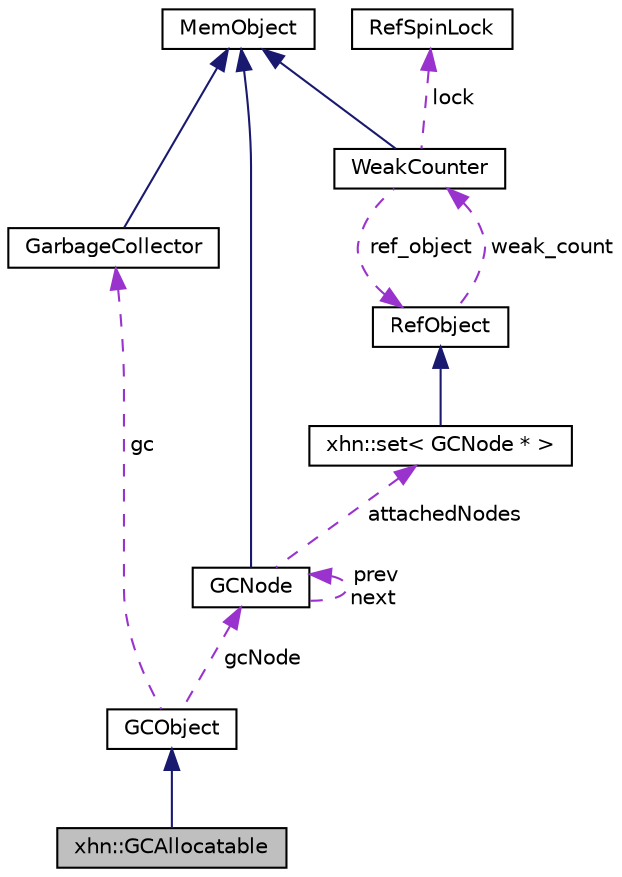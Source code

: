 digraph "xhn::GCAllocatable"
{
  edge [fontname="Helvetica",fontsize="10",labelfontname="Helvetica",labelfontsize="10"];
  node [fontname="Helvetica",fontsize="10",shape=record];
  Node1 [label="xhn::GCAllocatable",height=0.2,width=0.4,color="black", fillcolor="grey75", style="filled", fontcolor="black"];
  Node2 -> Node1 [dir="back",color="midnightblue",fontsize="10",style="solid",fontname="Helvetica"];
  Node2 [label="GCObject",height=0.2,width=0.4,color="black", fillcolor="white", style="filled",URL="$class_g_c_object.html"];
  Node3 -> Node2 [dir="back",color="darkorchid3",fontsize="10",style="dashed",label=" gcNode" ,fontname="Helvetica"];
  Node3 [label="GCNode",height=0.2,width=0.4,color="black", fillcolor="white", style="filled",URL="$class_g_c_node.html",tooltip="#define GC_DEBUG "];
  Node4 -> Node3 [dir="back",color="midnightblue",fontsize="10",style="solid",fontname="Helvetica"];
  Node4 [label="MemObject",height=0.2,width=0.4,color="black", fillcolor="white", style="filled",URL="$class_mem_object.html"];
  Node5 -> Node3 [dir="back",color="darkorchid3",fontsize="10",style="dashed",label=" attachedNodes" ,fontname="Helvetica"];
  Node5 [label="xhn::set\< GCNode * \>",height=0.2,width=0.4,color="black", fillcolor="white", style="filled",URL="$classxhn_1_1set.html"];
  Node6 -> Node5 [dir="back",color="midnightblue",fontsize="10",style="solid",fontname="Helvetica"];
  Node6 [label="RefObject",height=0.2,width=0.4,color="black", fillcolor="white", style="filled",URL="$class_ref_object.html"];
  Node7 -> Node6 [dir="back",color="darkorchid3",fontsize="10",style="dashed",label=" weak_count" ,fontname="Helvetica"];
  Node7 [label="WeakCounter",height=0.2,width=0.4,color="black", fillcolor="white", style="filled",URL="$class_weak_counter.html",tooltip="WeakCounter. "];
  Node4 -> Node7 [dir="back",color="midnightblue",fontsize="10",style="solid",fontname="Helvetica"];
  Node8 -> Node7 [dir="back",color="darkorchid3",fontsize="10",style="dashed",label=" lock" ,fontname="Helvetica"];
  Node8 [label="RefSpinLock",height=0.2,width=0.4,color="black", fillcolor="white", style="filled",URL="$class_ref_spin_lock.html"];
  Node6 -> Node7 [dir="back",color="darkorchid3",fontsize="10",style="dashed",label=" ref_object" ,fontname="Helvetica"];
  Node3 -> Node3 [dir="back",color="darkorchid3",fontsize="10",style="dashed",label=" prev\nnext" ,fontname="Helvetica"];
  Node9 -> Node2 [dir="back",color="darkorchid3",fontsize="10",style="dashed",label=" gc" ,fontname="Helvetica"];
  Node9 [label="GarbageCollector",height=0.2,width=0.4,color="black", fillcolor="white", style="filled",URL="$class_garbage_collector.html"];
  Node4 -> Node9 [dir="back",color="midnightblue",fontsize="10",style="solid",fontname="Helvetica"];
}
